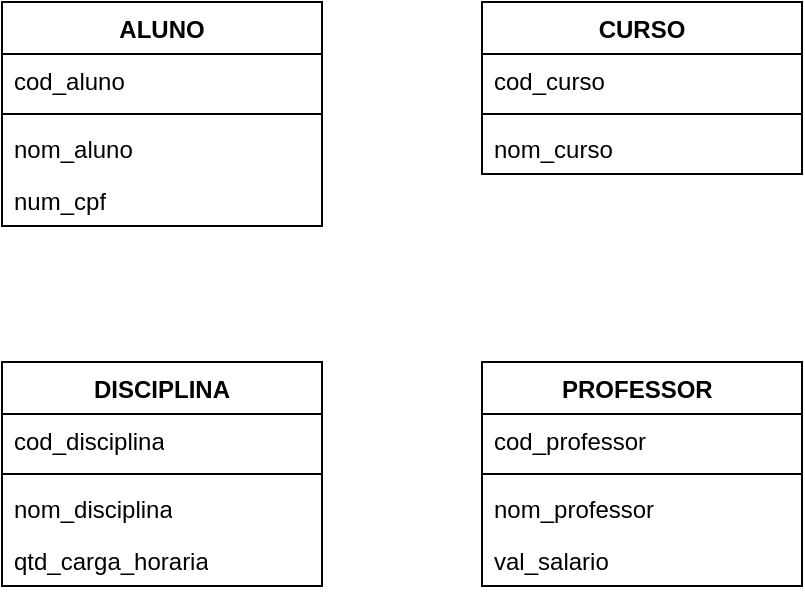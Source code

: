 <mxfile version="21.6.9" type="github">
  <diagram name="Página-1" id="C2qhlDqRPUhF-mtVejrP">
    <mxGraphModel dx="794" dy="1903" grid="1" gridSize="10" guides="1" tooltips="1" connect="1" arrows="1" fold="1" page="1" pageScale="1" pageWidth="827" pageHeight="1169" math="0" shadow="0">
      <root>
        <mxCell id="0" />
        <mxCell id="1" parent="0" />
        <mxCell id="I0er0lBhOSjS7gV3siXm-1" value="ALUNO&lt;br&gt;" style="swimlane;fontStyle=1;align=center;verticalAlign=top;childLayout=stackLayout;horizontal=1;startSize=26;horizontalStack=0;resizeParent=1;resizeParentMax=0;resizeLast=0;collapsible=1;marginBottom=0;whiteSpace=wrap;html=1;" vertex="1" parent="1">
          <mxGeometry x="80" y="-380" width="160" height="112" as="geometry" />
        </mxCell>
        <mxCell id="I0er0lBhOSjS7gV3siXm-2" value="cod_aluno" style="text;strokeColor=none;fillColor=none;align=left;verticalAlign=top;spacingLeft=4;spacingRight=4;overflow=hidden;rotatable=0;points=[[0,0.5],[1,0.5]];portConstraint=eastwest;whiteSpace=wrap;html=1;" vertex="1" parent="I0er0lBhOSjS7gV3siXm-1">
          <mxGeometry y="26" width="160" height="26" as="geometry" />
        </mxCell>
        <mxCell id="I0er0lBhOSjS7gV3siXm-3" value="" style="line;strokeWidth=1;fillColor=none;align=left;verticalAlign=middle;spacingTop=-1;spacingLeft=3;spacingRight=3;rotatable=0;labelPosition=right;points=[];portConstraint=eastwest;strokeColor=inherit;" vertex="1" parent="I0er0lBhOSjS7gV3siXm-1">
          <mxGeometry y="52" width="160" height="8" as="geometry" />
        </mxCell>
        <mxCell id="I0er0lBhOSjS7gV3siXm-4" value="nom_aluno" style="text;strokeColor=none;fillColor=none;align=left;verticalAlign=top;spacingLeft=4;spacingRight=4;overflow=hidden;rotatable=0;points=[[0,0.5],[1,0.5]];portConstraint=eastwest;whiteSpace=wrap;html=1;" vertex="1" parent="I0er0lBhOSjS7gV3siXm-1">
          <mxGeometry y="60" width="160" height="26" as="geometry" />
        </mxCell>
        <mxCell id="I0er0lBhOSjS7gV3siXm-5" value="num_cpf" style="text;strokeColor=none;fillColor=none;align=left;verticalAlign=top;spacingLeft=4;spacingRight=4;overflow=hidden;rotatable=0;points=[[0,0.5],[1,0.5]];portConstraint=eastwest;whiteSpace=wrap;html=1;" vertex="1" parent="I0er0lBhOSjS7gV3siXm-1">
          <mxGeometry y="86" width="160" height="26" as="geometry" />
        </mxCell>
        <mxCell id="I0er0lBhOSjS7gV3siXm-6" value="CURSO" style="swimlane;fontStyle=1;align=center;verticalAlign=top;childLayout=stackLayout;horizontal=1;startSize=26;horizontalStack=0;resizeParent=1;resizeParentMax=0;resizeLast=0;collapsible=1;marginBottom=0;whiteSpace=wrap;html=1;" vertex="1" parent="1">
          <mxGeometry x="320" y="-380" width="160" height="86" as="geometry" />
        </mxCell>
        <mxCell id="I0er0lBhOSjS7gV3siXm-7" value="cod_curso" style="text;strokeColor=none;fillColor=none;align=left;verticalAlign=top;spacingLeft=4;spacingRight=4;overflow=hidden;rotatable=0;points=[[0,0.5],[1,0.5]];portConstraint=eastwest;whiteSpace=wrap;html=1;" vertex="1" parent="I0er0lBhOSjS7gV3siXm-6">
          <mxGeometry y="26" width="160" height="26" as="geometry" />
        </mxCell>
        <mxCell id="I0er0lBhOSjS7gV3siXm-8" value="" style="line;strokeWidth=1;fillColor=none;align=left;verticalAlign=middle;spacingTop=-1;spacingLeft=3;spacingRight=3;rotatable=0;labelPosition=right;points=[];portConstraint=eastwest;strokeColor=inherit;" vertex="1" parent="I0er0lBhOSjS7gV3siXm-6">
          <mxGeometry y="52" width="160" height="8" as="geometry" />
        </mxCell>
        <mxCell id="I0er0lBhOSjS7gV3siXm-9" value="nom_curso" style="text;strokeColor=none;fillColor=none;align=left;verticalAlign=top;spacingLeft=4;spacingRight=4;overflow=hidden;rotatable=0;points=[[0,0.5],[1,0.5]];portConstraint=eastwest;whiteSpace=wrap;html=1;" vertex="1" parent="I0er0lBhOSjS7gV3siXm-6">
          <mxGeometry y="60" width="160" height="26" as="geometry" />
        </mxCell>
        <mxCell id="I0er0lBhOSjS7gV3siXm-10" value="PROFESSOR&lt;span style=&quot;white-space: pre;&quot;&gt;&#x9;&lt;/span&gt;" style="swimlane;fontStyle=1;align=center;verticalAlign=top;childLayout=stackLayout;horizontal=1;startSize=26;horizontalStack=0;resizeParent=1;resizeParentMax=0;resizeLast=0;collapsible=1;marginBottom=0;whiteSpace=wrap;html=1;" vertex="1" parent="1">
          <mxGeometry x="320" y="-200" width="160" height="112" as="geometry" />
        </mxCell>
        <mxCell id="I0er0lBhOSjS7gV3siXm-11" value="cod_professor" style="text;strokeColor=none;fillColor=none;align=left;verticalAlign=top;spacingLeft=4;spacingRight=4;overflow=hidden;rotatable=0;points=[[0,0.5],[1,0.5]];portConstraint=eastwest;whiteSpace=wrap;html=1;" vertex="1" parent="I0er0lBhOSjS7gV3siXm-10">
          <mxGeometry y="26" width="160" height="26" as="geometry" />
        </mxCell>
        <mxCell id="I0er0lBhOSjS7gV3siXm-12" value="" style="line;strokeWidth=1;fillColor=none;align=left;verticalAlign=middle;spacingTop=-1;spacingLeft=3;spacingRight=3;rotatable=0;labelPosition=right;points=[];portConstraint=eastwest;strokeColor=inherit;" vertex="1" parent="I0er0lBhOSjS7gV3siXm-10">
          <mxGeometry y="52" width="160" height="8" as="geometry" />
        </mxCell>
        <mxCell id="I0er0lBhOSjS7gV3siXm-13" value="nom_professor" style="text;strokeColor=none;fillColor=none;align=left;verticalAlign=top;spacingLeft=4;spacingRight=4;overflow=hidden;rotatable=0;points=[[0,0.5],[1,0.5]];portConstraint=eastwest;whiteSpace=wrap;html=1;" vertex="1" parent="I0er0lBhOSjS7gV3siXm-10">
          <mxGeometry y="60" width="160" height="26" as="geometry" />
        </mxCell>
        <mxCell id="I0er0lBhOSjS7gV3siXm-14" value="val_salario" style="text;strokeColor=none;fillColor=none;align=left;verticalAlign=top;spacingLeft=4;spacingRight=4;overflow=hidden;rotatable=0;points=[[0,0.5],[1,0.5]];portConstraint=eastwest;whiteSpace=wrap;html=1;" vertex="1" parent="I0er0lBhOSjS7gV3siXm-10">
          <mxGeometry y="86" width="160" height="26" as="geometry" />
        </mxCell>
        <mxCell id="I0er0lBhOSjS7gV3siXm-15" value="DISCIPLINA" style="swimlane;fontStyle=1;align=center;verticalAlign=top;childLayout=stackLayout;horizontal=1;startSize=26;horizontalStack=0;resizeParent=1;resizeParentMax=0;resizeLast=0;collapsible=1;marginBottom=0;whiteSpace=wrap;html=1;" vertex="1" parent="1">
          <mxGeometry x="80" y="-200" width="160" height="112" as="geometry" />
        </mxCell>
        <mxCell id="I0er0lBhOSjS7gV3siXm-16" value="cod_disciplina" style="text;strokeColor=none;fillColor=none;align=left;verticalAlign=top;spacingLeft=4;spacingRight=4;overflow=hidden;rotatable=0;points=[[0,0.5],[1,0.5]];portConstraint=eastwest;whiteSpace=wrap;html=1;" vertex="1" parent="I0er0lBhOSjS7gV3siXm-15">
          <mxGeometry y="26" width="160" height="26" as="geometry" />
        </mxCell>
        <mxCell id="I0er0lBhOSjS7gV3siXm-17" value="" style="line;strokeWidth=1;fillColor=none;align=left;verticalAlign=middle;spacingTop=-1;spacingLeft=3;spacingRight=3;rotatable=0;labelPosition=right;points=[];portConstraint=eastwest;strokeColor=inherit;" vertex="1" parent="I0er0lBhOSjS7gV3siXm-15">
          <mxGeometry y="52" width="160" height="8" as="geometry" />
        </mxCell>
        <mxCell id="I0er0lBhOSjS7gV3siXm-18" value="nom_disciplina" style="text;strokeColor=none;fillColor=none;align=left;verticalAlign=top;spacingLeft=4;spacingRight=4;overflow=hidden;rotatable=0;points=[[0,0.5],[1,0.5]];portConstraint=eastwest;whiteSpace=wrap;html=1;" vertex="1" parent="I0er0lBhOSjS7gV3siXm-15">
          <mxGeometry y="60" width="160" height="26" as="geometry" />
        </mxCell>
        <mxCell id="I0er0lBhOSjS7gV3siXm-19" value="qtd_carga_horaria" style="text;strokeColor=none;fillColor=none;align=left;verticalAlign=top;spacingLeft=4;spacingRight=4;overflow=hidden;rotatable=0;points=[[0,0.5],[1,0.5]];portConstraint=eastwest;whiteSpace=wrap;html=1;" vertex="1" parent="I0er0lBhOSjS7gV3siXm-15">
          <mxGeometry y="86" width="160" height="26" as="geometry" />
        </mxCell>
      </root>
    </mxGraphModel>
  </diagram>
</mxfile>
